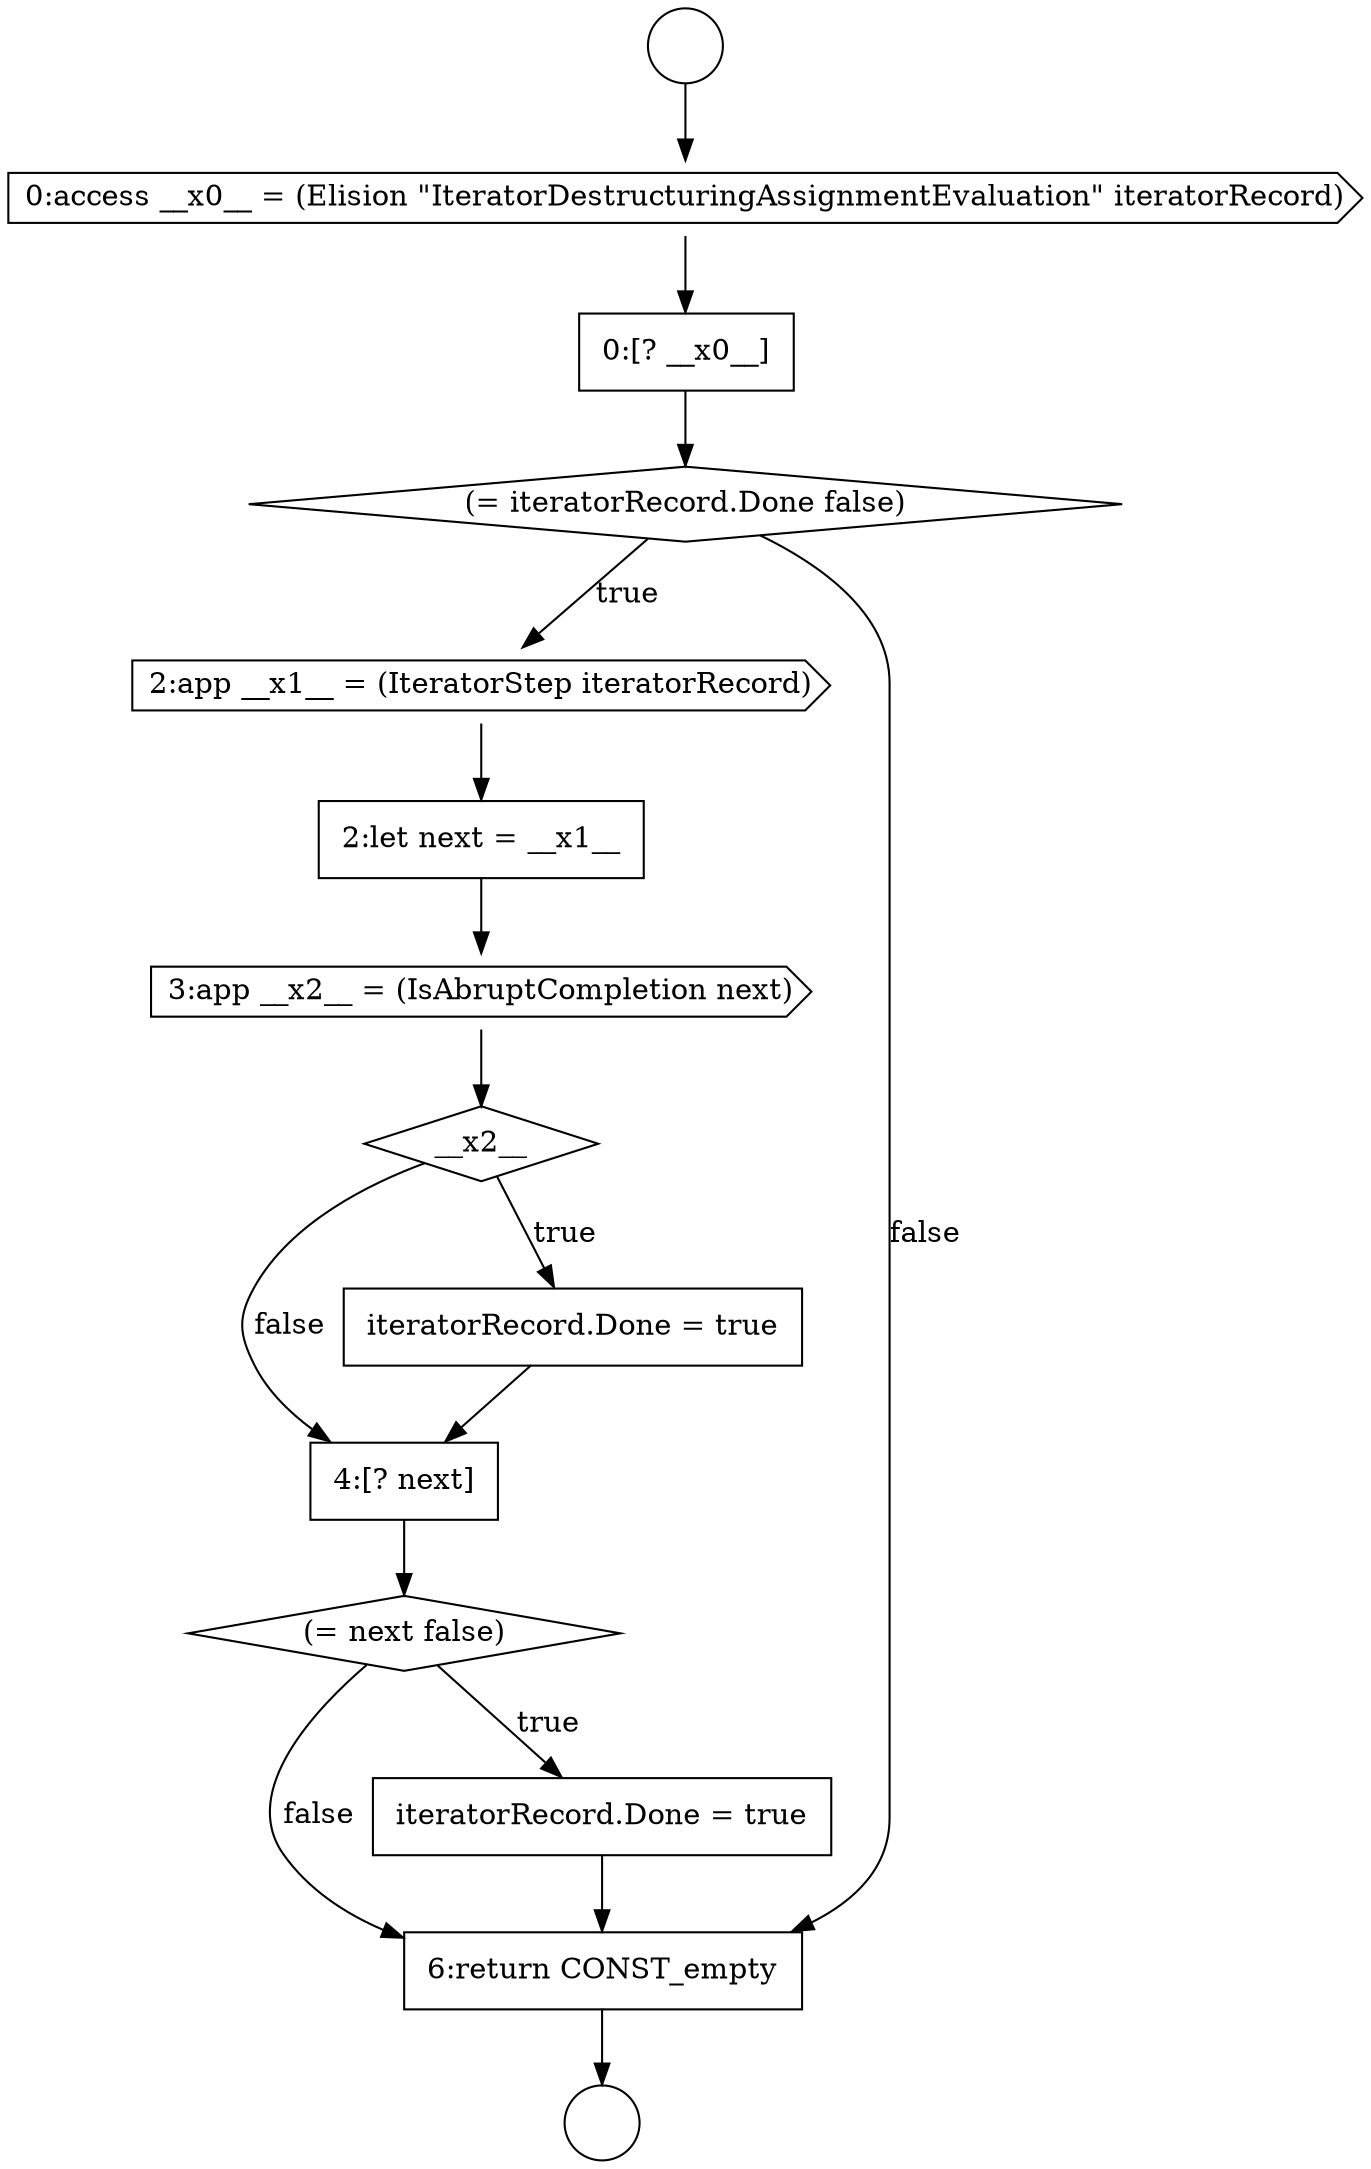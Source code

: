 digraph {
  node5297 [shape=circle label=" " color="black" fillcolor="white" style=filled]
  node5301 [shape=cds, label=<<font color="black">2:app __x1__ = (IteratorStep iteratorRecord)</font>> color="black" fillcolor="white" style=filled]
  node5306 [shape=none, margin=0, label=<<font color="black">
    <table border="0" cellborder="1" cellspacing="0" cellpadding="10">
      <tr><td align="left">4:[? next]</td></tr>
    </table>
  </font>> color="black" fillcolor="white" style=filled]
  node5296 [shape=circle label=" " color="black" fillcolor="white" style=filled]
  node5298 [shape=cds, label=<<font color="black">0:access __x0__ = (Elision &quot;IteratorDestructuringAssignmentEvaluation&quot; iteratorRecord)</font>> color="black" fillcolor="white" style=filled]
  node5302 [shape=none, margin=0, label=<<font color="black">
    <table border="0" cellborder="1" cellspacing="0" cellpadding="10">
      <tr><td align="left">2:let next = __x1__</td></tr>
    </table>
  </font>> color="black" fillcolor="white" style=filled]
  node5305 [shape=none, margin=0, label=<<font color="black">
    <table border="0" cellborder="1" cellspacing="0" cellpadding="10">
      <tr><td align="left">iteratorRecord.Done = true</td></tr>
    </table>
  </font>> color="black" fillcolor="white" style=filled]
  node5303 [shape=cds, label=<<font color="black">3:app __x2__ = (IsAbruptCompletion next)</font>> color="black" fillcolor="white" style=filled]
  node5299 [shape=none, margin=0, label=<<font color="black">
    <table border="0" cellborder="1" cellspacing="0" cellpadding="10">
      <tr><td align="left">0:[? __x0__]</td></tr>
    </table>
  </font>> color="black" fillcolor="white" style=filled]
  node5309 [shape=none, margin=0, label=<<font color="black">
    <table border="0" cellborder="1" cellspacing="0" cellpadding="10">
      <tr><td align="left">6:return CONST_empty</td></tr>
    </table>
  </font>> color="black" fillcolor="white" style=filled]
  node5308 [shape=none, margin=0, label=<<font color="black">
    <table border="0" cellborder="1" cellspacing="0" cellpadding="10">
      <tr><td align="left">iteratorRecord.Done = true</td></tr>
    </table>
  </font>> color="black" fillcolor="white" style=filled]
  node5304 [shape=diamond, label=<<font color="black">__x2__</font>> color="black" fillcolor="white" style=filled]
  node5300 [shape=diamond, label=<<font color="black">(= iteratorRecord.Done false)</font>> color="black" fillcolor="white" style=filled]
  node5307 [shape=diamond, label=<<font color="black">(= next false)</font>> color="black" fillcolor="white" style=filled]
  node5304 -> node5305 [label=<<font color="black">true</font>> color="black"]
  node5304 -> node5306 [label=<<font color="black">false</font>> color="black"]
  node5303 -> node5304 [ color="black"]
  node5309 -> node5297 [ color="black"]
  node5306 -> node5307 [ color="black"]
  node5307 -> node5308 [label=<<font color="black">true</font>> color="black"]
  node5307 -> node5309 [label=<<font color="black">false</font>> color="black"]
  node5305 -> node5306 [ color="black"]
  node5298 -> node5299 [ color="black"]
  node5308 -> node5309 [ color="black"]
  node5300 -> node5301 [label=<<font color="black">true</font>> color="black"]
  node5300 -> node5309 [label=<<font color="black">false</font>> color="black"]
  node5299 -> node5300 [ color="black"]
  node5296 -> node5298 [ color="black"]
  node5301 -> node5302 [ color="black"]
  node5302 -> node5303 [ color="black"]
}
